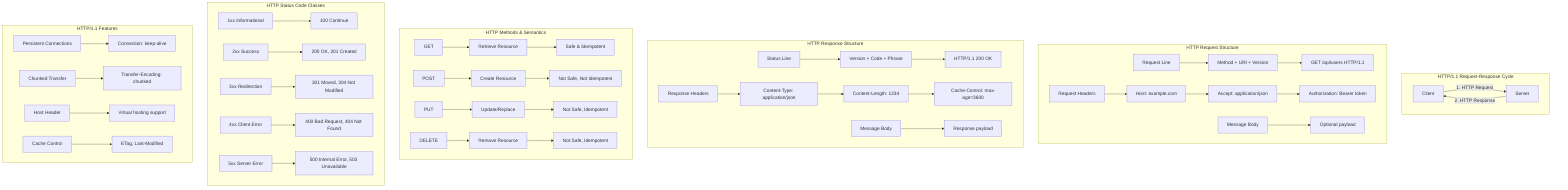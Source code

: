 graph TB
    subgraph "HTTP/1.1 Request-Response Cycle"
        A[Client] -->|1. HTTP Request| B[Server]
        B -->|2. HTTP Response| A
    end
    
    subgraph "HTTP Request Structure"
        C[Request Line] --> D[Method + URI + Version]
        D --> E[GET /api/users HTTP/1.1]
        F[Request Headers] --> G[Host: example.com]
        G --> H[Accept: application/json]
        H --> I[Authorization: Bearer token]
        J[Message Body] --> K[Optional payload]
    end
    
    subgraph "HTTP Response Structure"
        L[Status Line] --> M[Version + Code + Phrase]
        M --> N[HTTP/1.1 200 OK]
        O[Response Headers] --> P[Content-Type: application/json]
        P --> Q[Content-Length: 1234]
        Q --> R[Cache-Control: max-age=3600]
        S[Message Body] --> T[Response payload]
    end
    
    subgraph "HTTP Methods & Semantics"
        U[GET] --> V[Retrieve Resource]
        V --> W[Safe & Idempotent]
        X[POST] --> Y[Create Resource]
        Y --> Z[Not Safe, Not Idempotent]
        AA[PUT] --> BB[Update/Replace]
        BB --> CC[Not Safe, Idempotent]
        DD[DELETE] --> EE[Remove Resource]
        EE --> FF[Not Safe, Idempotent]
    end
    
    subgraph "HTTP Status Code Classes"
        GG[1xx Informational] --> HH[100 Continue]
        II[2xx Success] --> JJ[200 OK, 201 Created]
        KK[3xx Redirection] --> LL[301 Moved, 304 Not Modified]
        MM[4xx Client Error] --> NN[400 Bad Request, 404 Not Found]
        OO[5xx Server Error] --> PP[500 Internal Error, 503 Unavailable]
    end
    
    subgraph "HTTP/1.1 Features"
        QQ[Persistent Connections] --> RR[Connection: keep-alive]
        SS[Chunked Transfer] --> TT[Transfer-Encoding: chunked]
        UU[Host Header] --> VV[Virtual hosting support]
        WW[Cache Control] --> XX[ETag, Last-Modified]
    end